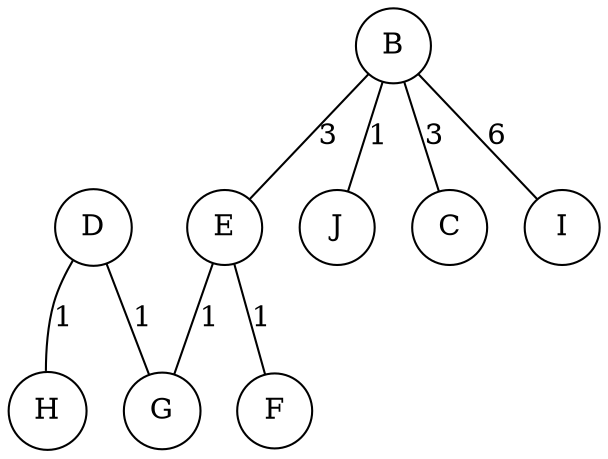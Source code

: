 graph Prim {
E [ shape = circle];
G [shape = circle];
E -- G [label = 1 ];
E [ shape = circle];
F [shape = circle];
E -- F [label = 1 ];
D [ shape = circle];
G [shape = circle];
D -- G [label = 1 ];
D [ shape = circle];
H [shape = circle];
D -- H [label = 1 ];
B [ shape = circle];
E [shape = circle];
B -- E [label = 3 ];
B [ shape = circle];
J [shape = circle];
B -- J [label = 1 ];
B [ shape = circle];
C [shape = circle];
B -- C [label = 3 ];
B [ shape = circle];
I [shape = circle];
B -- I [label = 6 ];
}
